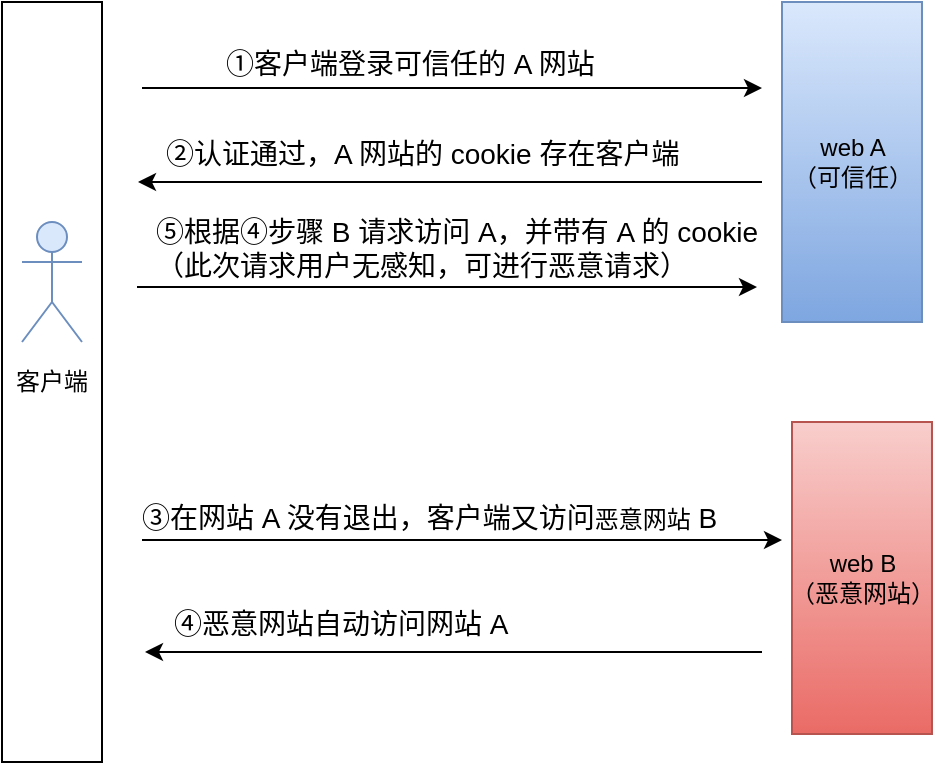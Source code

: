 <mxfile version="11.1.4" type="github"><diagram name="CSRF" id="13e1069c-82ec-6db2-03f1-153e76fe0fe0"><mxGraphModel dx="868" dy="452" grid="1" gridSize="10" guides="1" tooltips="1" connect="1" arrows="1" fold="1" page="1" pageScale="1" pageWidth="1100" pageHeight="850" background="#ffffff" math="0" shadow="0"><root><mxCell id="0"/><mxCell id="1" parent="0"/><mxCell id="lpbaXRqRXIRLN9H3gKxA-10" value="客户端" style="rounded=0;whiteSpace=wrap;html=1;" parent="1" vertex="1"><mxGeometry x="120" y="50" width="50" height="380" as="geometry"/></mxCell><mxCell id="lpbaXRqRXIRLN9H3gKxA-13" value="" style="shape=umlActor;verticalLabelPosition=bottom;labelBackgroundColor=#ffffff;verticalAlign=top;html=1;fillColor=#dae8fc;strokeColor=#6c8ebf;" parent="1" vertex="1"><mxGeometry x="130" y="160" width="30" height="60" as="geometry"/></mxCell><mxCell id="lpbaXRqRXIRLN9H3gKxA-21" value="web A&lt;br&gt;（可信任）" style="html=1;fillColor=#dae8fc;strokeColor=#6c8ebf;gradientColor=#7ea6e0;" parent="1" vertex="1"><mxGeometry x="510" y="50" width="70" height="160" as="geometry"/></mxCell><mxCell id="lpbaXRqRXIRLN9H3gKxA-23" value="" style="endArrow=classic;html=1;" parent="1" edge="1"><mxGeometry width="50" height="50" relative="1" as="geometry"><mxPoint x="190" y="93" as="sourcePoint"/><mxPoint x="500" y="93" as="targetPoint"/><Array as="points"><mxPoint x="320" y="93"/></Array></mxGeometry></mxCell><mxCell id="lpbaXRqRXIRLN9H3gKxA-24" value="web B&lt;br&gt;（恶意网站）" style="html=1;fillColor=#f8cecc;strokeColor=#b85450;gradientColor=#ea6b66;" parent="1" vertex="1"><mxGeometry x="515" y="260" width="70" height="156" as="geometry"/></mxCell><mxCell id="lpbaXRqRXIRLN9H3gKxA-25" value="&lt;font style=&quot;font-size: 14px&quot;&gt;①客户端登录可信任的 A 网站&lt;/font&gt;" style="text;html=1;resizable=0;points=[];autosize=1;align=left;verticalAlign=top;spacingTop=-4;" parent="1" vertex="1"><mxGeometry x="230" y="70" width="200" height="20" as="geometry"/></mxCell><mxCell id="lpbaXRqRXIRLN9H3gKxA-27" value="&lt;span style=&quot;font-size: 14px&quot;&gt;②认证通过，A 网站的 cookie 存在客户端&lt;/span&gt;" style="text;html=1;resizable=0;points=[];autosize=1;align=left;verticalAlign=top;spacingTop=-4;" parent="1" vertex="1"><mxGeometry x="200" y="115" width="270" height="20" as="geometry"/></mxCell><mxCell id="lpbaXRqRXIRLN9H3gKxA-28" value="" style="endArrow=classic;html=1;" parent="1" edge="1"><mxGeometry width="50" height="50" relative="1" as="geometry"><mxPoint x="190" y="319" as="sourcePoint"/><mxPoint x="510" y="319" as="targetPoint"/><Array as="points"><mxPoint x="320" y="319"/></Array></mxGeometry></mxCell><mxCell id="lpbaXRqRXIRLN9H3gKxA-29" value="&lt;font style=&quot;font-size: 14px&quot;&gt;③在网站 A 没有退出，客户端又访问&lt;span style=&quot;font-size: 12px ; text-align: center&quot;&gt;恶意网站&lt;/span&gt;&amp;nbsp;B&lt;/font&gt;" style="text;html=1;resizable=0;points=[];autosize=1;align=left;verticalAlign=top;spacingTop=-4;" parent="1" vertex="1"><mxGeometry x="187.5" y="297" width="300" height="20" as="geometry"/></mxCell><mxCell id="lpbaXRqRXIRLN9H3gKxA-30" value="" style="endArrow=classic;html=1;" parent="1" edge="1"><mxGeometry width="50" height="50" relative="1" as="geometry"><mxPoint x="500" y="140" as="sourcePoint"/><mxPoint x="188" y="140" as="targetPoint"/><Array as="points"><mxPoint x="308" y="140"/></Array></mxGeometry></mxCell><mxCell id="lpbaXRqRXIRLN9H3gKxA-31" value="&lt;span style=&quot;font-size: 14px&quot;&gt;④恶意网站自动访问网站 A&lt;/span&gt;" style="text;html=1;resizable=0;points=[];autosize=1;align=left;verticalAlign=top;spacingTop=-4;" parent="1" vertex="1"><mxGeometry x="203.5" y="350" width="180" height="20" as="geometry"/></mxCell><mxCell id="lpbaXRqRXIRLN9H3gKxA-32" value="" style="endArrow=classic;html=1;" parent="1" edge="1"><mxGeometry width="50" height="50" relative="1" as="geometry"><mxPoint x="500" y="375" as="sourcePoint"/><mxPoint x="191.5" y="375" as="targetPoint"/><Array as="points"><mxPoint x="311.5" y="375"/></Array></mxGeometry></mxCell><mxCell id="CYdt1Ff6zPJzHhszTUjk-1" value="&lt;span style=&quot;font-size: 14px&quot;&gt;⑤根据④步骤 B 请求访问 A，并带有 A 的 cookie&lt;br&gt;（此次请求用户无感知，可进行恶意请求）&lt;br&gt;&lt;/span&gt;" style="text;html=1;resizable=0;points=[];autosize=1;align=left;verticalAlign=top;spacingTop=-4;" vertex="1" parent="1"><mxGeometry x="195" y="154" width="320" height="30" as="geometry"/></mxCell><mxCell id="CYdt1Ff6zPJzHhszTUjk-3" value="" style="endArrow=classic;html=1;" edge="1" parent="1"><mxGeometry width="50" height="50" relative="1" as="geometry"><mxPoint x="187.5" y="192.5" as="sourcePoint"/><mxPoint x="497.5" y="192.5" as="targetPoint"/><Array as="points"><mxPoint x="317.5" y="192.5"/></Array></mxGeometry></mxCell></root></mxGraphModel></diagram></mxfile>